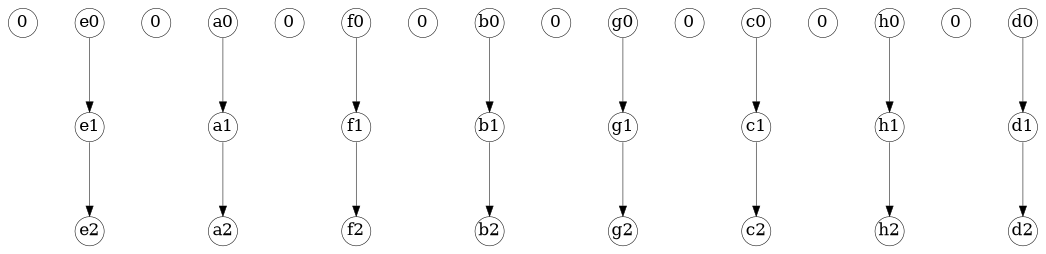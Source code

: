 digraph g {
 
// ratio=fill
 splines=spline
// overlap=scale
// penwidth=0.1

node [shape=circle,
      #fixedsize=true,
      width=0.2,
      fixedsize=true
      #color="black", 
      #fillcolor="#eeeeee",
      #style="filled,solid",
      fontsize=8

      ,penwidth=0.25
      ]

edge [#arrowhead="empty",
      arrowsize=0.5
      ,      penwidth=0.25
]

z1 [pos="-160,120!", label="0"]
e0 [pos="-120,120!"]
e1 [pos="-80,120!"]
e2 [pos="-40,120!"]
z2 [pos="0,120!", label="0"]
a0 [pos="40,120!"]
a1 [pos="80,120!"]
a2 [pos="120,120!"]

z3 [pos="-160,90!", label="0"]
f0 [pos="-120,90!"]
f1 [pos="-80,90!"]
f2 [pos="-40,90!"]
z4 [pos="0,90!", label="0"]
b0 [pos="40,90!"]
b1 [pos="80,90!"]
b2 [pos="120,90!"]

z5 [pos="-160,60!", label="0"]
g0 [pos="-120,60!"]
g1 [pos="-80,60!"]
g2 [pos="-40,60!"]
z6 [pos="0,60!", label="0"]
c0 [pos="40,60!"]
c1 [pos="80,60!"]
c2 [pos="120,60!"]

z7 [pos="-160,30!", label="0"]
h0 [pos="-120,30!"]
h1 [pos="-80,30!"]
h2 [pos="-40,30!"]
z8 [pos="0,30!", label="0"]
d0 [pos="40,30!"]
d1 [pos="80,30!"]
d2 [pos="120,30!"]

a0->a1->a2
b0->b1->b2
c0->c1->c2
d0->d1->d2
e0->e1->e2
f0->f1->f2
g0->g1->g2
h0->h1->h2

}
